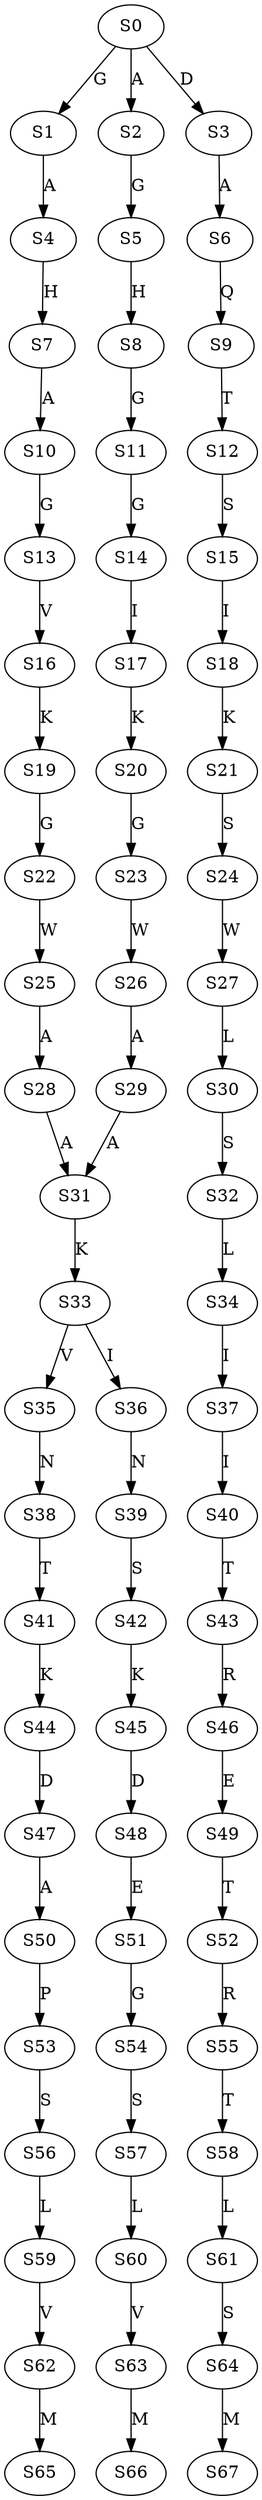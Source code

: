 strict digraph  {
	S0 -> S1 [ label = G ];
	S0 -> S2 [ label = A ];
	S0 -> S3 [ label = D ];
	S1 -> S4 [ label = A ];
	S2 -> S5 [ label = G ];
	S3 -> S6 [ label = A ];
	S4 -> S7 [ label = H ];
	S5 -> S8 [ label = H ];
	S6 -> S9 [ label = Q ];
	S7 -> S10 [ label = A ];
	S8 -> S11 [ label = G ];
	S9 -> S12 [ label = T ];
	S10 -> S13 [ label = G ];
	S11 -> S14 [ label = G ];
	S12 -> S15 [ label = S ];
	S13 -> S16 [ label = V ];
	S14 -> S17 [ label = I ];
	S15 -> S18 [ label = I ];
	S16 -> S19 [ label = K ];
	S17 -> S20 [ label = K ];
	S18 -> S21 [ label = K ];
	S19 -> S22 [ label = G ];
	S20 -> S23 [ label = G ];
	S21 -> S24 [ label = S ];
	S22 -> S25 [ label = W ];
	S23 -> S26 [ label = W ];
	S24 -> S27 [ label = W ];
	S25 -> S28 [ label = A ];
	S26 -> S29 [ label = A ];
	S27 -> S30 [ label = L ];
	S28 -> S31 [ label = A ];
	S29 -> S31 [ label = A ];
	S30 -> S32 [ label = S ];
	S31 -> S33 [ label = K ];
	S32 -> S34 [ label = L ];
	S33 -> S35 [ label = V ];
	S33 -> S36 [ label = I ];
	S34 -> S37 [ label = I ];
	S35 -> S38 [ label = N ];
	S36 -> S39 [ label = N ];
	S37 -> S40 [ label = I ];
	S38 -> S41 [ label = T ];
	S39 -> S42 [ label = S ];
	S40 -> S43 [ label = T ];
	S41 -> S44 [ label = K ];
	S42 -> S45 [ label = K ];
	S43 -> S46 [ label = R ];
	S44 -> S47 [ label = D ];
	S45 -> S48 [ label = D ];
	S46 -> S49 [ label = E ];
	S47 -> S50 [ label = A ];
	S48 -> S51 [ label = E ];
	S49 -> S52 [ label = T ];
	S50 -> S53 [ label = P ];
	S51 -> S54 [ label = G ];
	S52 -> S55 [ label = R ];
	S53 -> S56 [ label = S ];
	S54 -> S57 [ label = S ];
	S55 -> S58 [ label = T ];
	S56 -> S59 [ label = L ];
	S57 -> S60 [ label = L ];
	S58 -> S61 [ label = L ];
	S59 -> S62 [ label = V ];
	S60 -> S63 [ label = V ];
	S61 -> S64 [ label = S ];
	S62 -> S65 [ label = M ];
	S63 -> S66 [ label = M ];
	S64 -> S67 [ label = M ];
}
